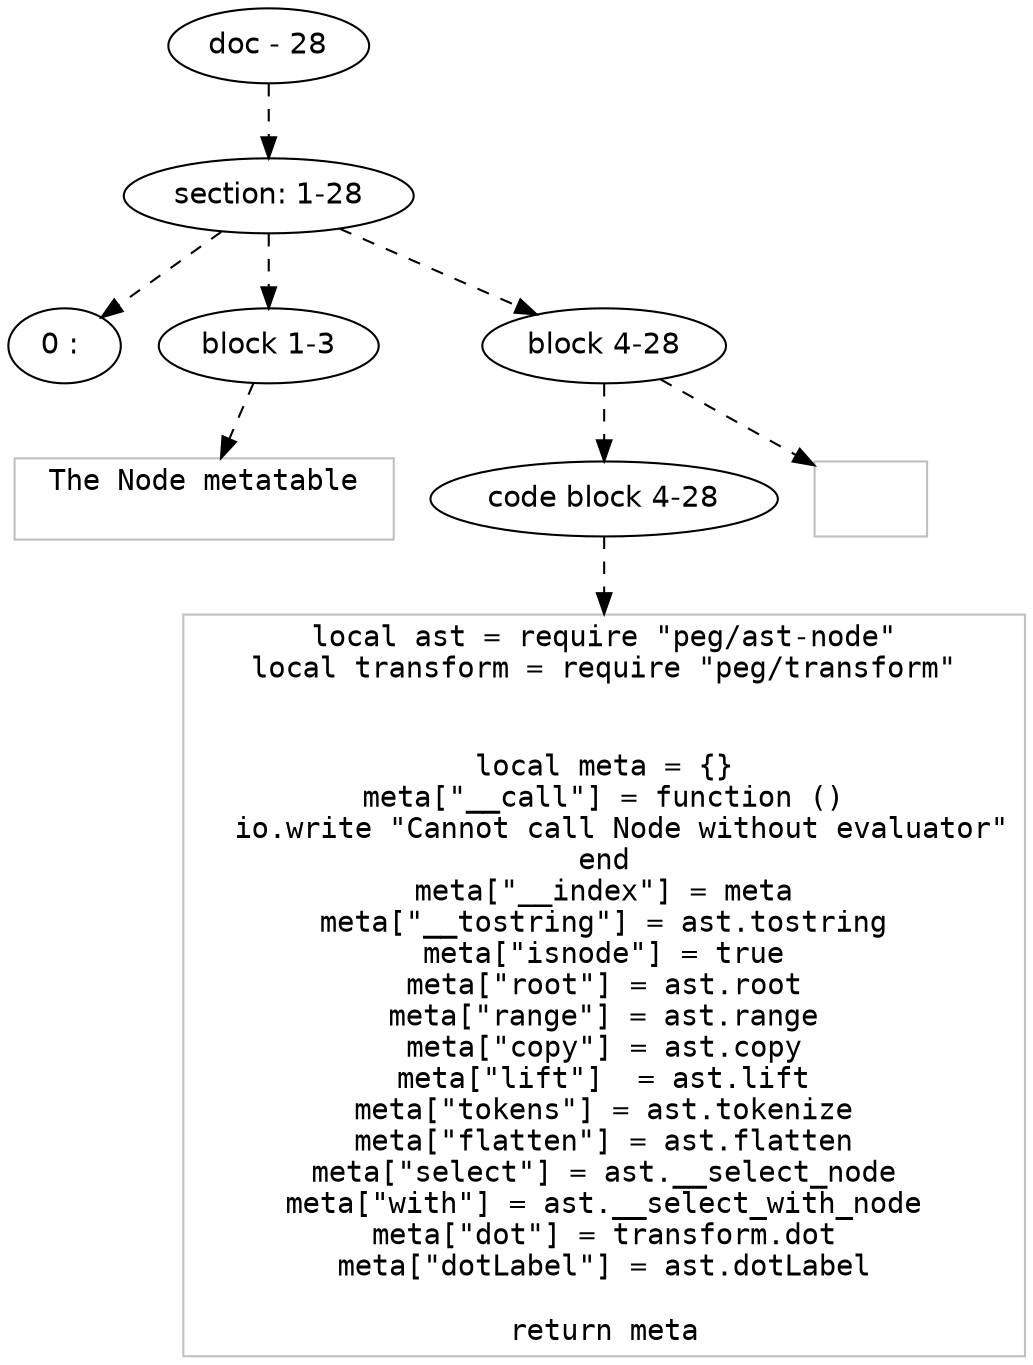 digraph hierarchy {

node [fontname=Helvetica]
edge [style=dashed]

doc_0 [label="doc - 28"]

doc_0 -> { section_1}
{rank=same; section_1}

section_1 [label="section: 1-28"]

section_1 -> { header_2 block_3 block_4}
{rank=same; header_2 block_3 block_4}

header_2 [label="0 : "]
block_3 [label="block 1-3"]
block_4 [label="block 4-28"]


block_3 -> leaf_5
leaf_5  [color=Gray,shape=rectangle,fontname=Inconsolata,label=" The Node metatable 

"]block_4 -> { codeblock_6}
{rank=same; codeblock_6}

codeblock_6 [label="code block 4-28"]


codeblock_6 -> leaf_7
leaf_7  [color=Gray,shape=rectangle,fontname=Inconsolata,label="local ast = require \"peg/ast-node\"
local transform = require \"peg/transform\"


local meta = {}
meta[\"__call\"] = function ()
  io.write \"Cannot call Node without evaluator\"
end
meta[\"__index\"] = meta
meta[\"__tostring\"] = ast.tostring
meta[\"isnode\"] = true
meta[\"root\"] = ast.root
meta[\"range\"] = ast.range
meta[\"copy\"] = ast.copy
meta[\"lift\"]  = ast.lift
meta[\"tokens\"] = ast.tokenize
meta[\"flatten\"] = ast.flatten
meta[\"select\"] = ast.__select_node
meta[\"with\"] = ast.__select_with_node
meta[\"dot\"] = transform.dot
meta[\"dotLabel\"] = ast.dotLabel

return meta
"]
block_4 -> leaf_8
leaf_8  [color=Gray,shape=rectangle,fontname=Inconsolata,label="
"]
}
